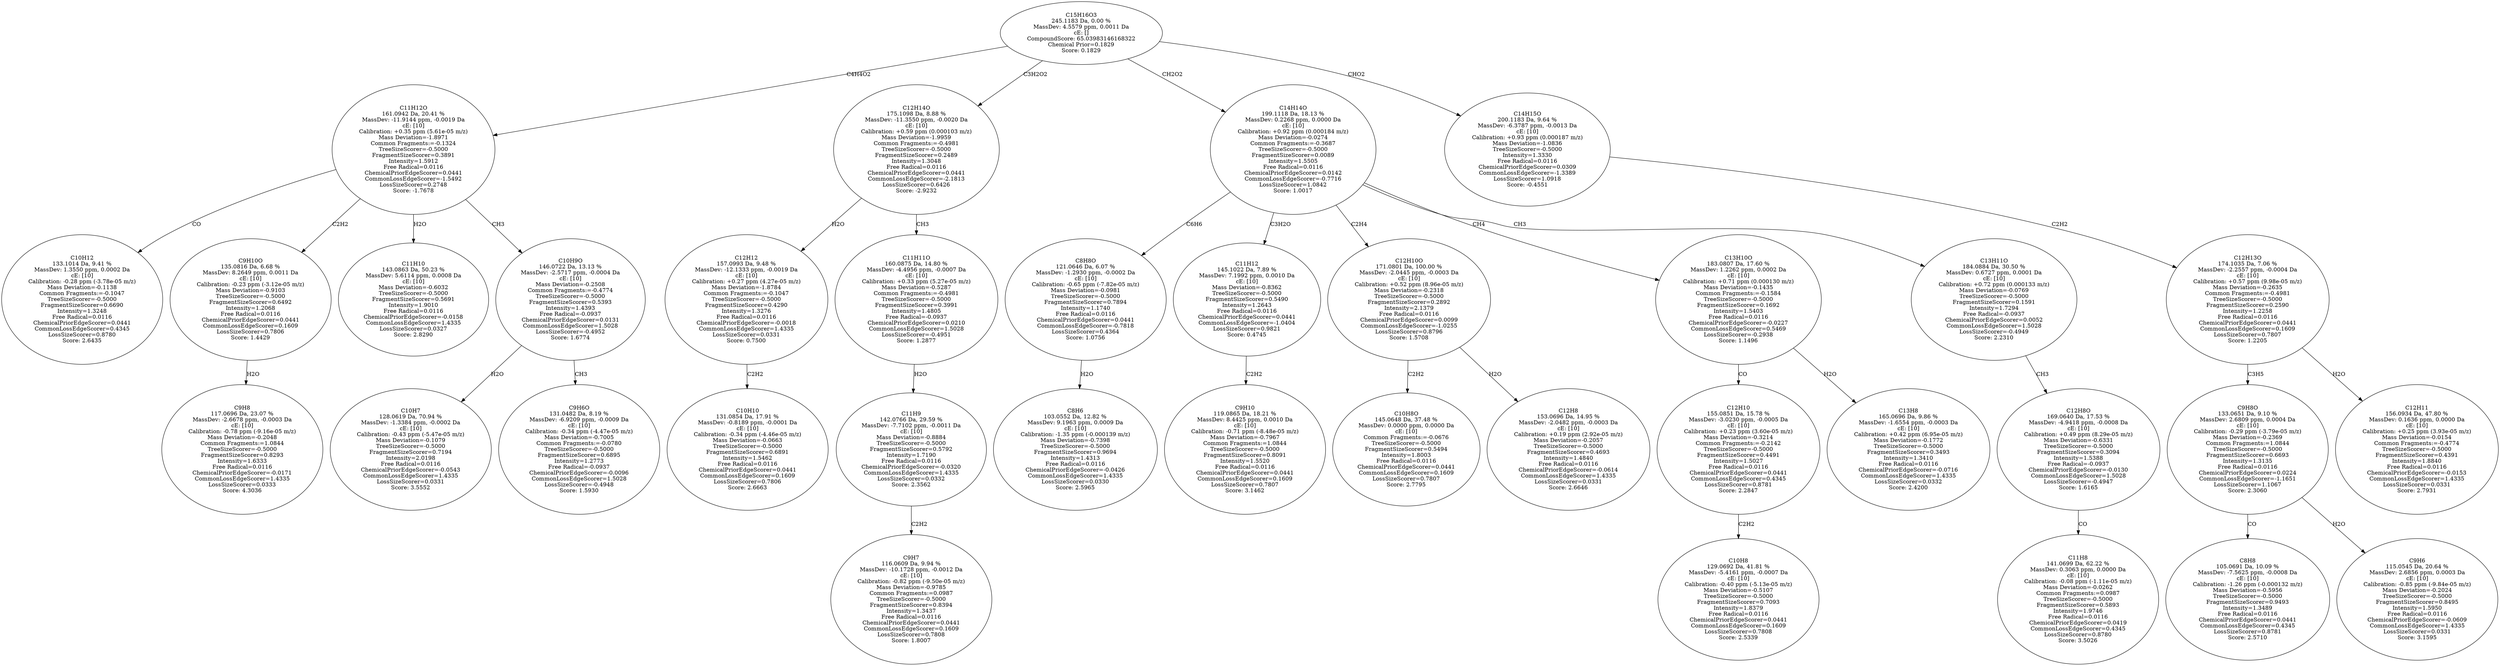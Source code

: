 strict digraph {
v1 [label="C10H12\n133.1014 Da, 9.41 %\nMassDev: 1.3550 ppm, 0.0002 Da\ncE: [10]\nCalibration: -0.28 ppm (-3.78e-05 m/z)\nMass Deviation=-0.1138\nCommon Fragments:=-0.1047\nTreeSizeScorer=-0.5000\nFragmentSizeScorer=0.6690\nIntensity=1.3248\nFree Radical=0.0116\nChemicalPriorEdgeScorer=0.0441\nCommonLossEdgeScorer=0.4345\nLossSizeScorer=0.8780\nScore: 2.6435"];
v2 [label="C9H8\n117.0696 Da, 23.07 %\nMassDev: -2.6678 ppm, -0.0003 Da\ncE: [10]\nCalibration: -0.78 ppm (-9.16e-05 m/z)\nMass Deviation=-0.2048\nCommon Fragments:=1.0844\nTreeSizeScorer=-0.5000\nFragmentSizeScorer=0.8293\nIntensity=1.6333\nFree Radical=0.0116\nChemicalPriorEdgeScorer=-0.0171\nCommonLossEdgeScorer=1.4335\nLossSizeScorer=0.0333\nScore: 4.3036"];
v3 [label="C9H10O\n135.0816 Da, 6.68 %\nMassDev: 8.2649 ppm, 0.0011 Da\ncE: [10]\nCalibration: -0.23 ppm (-3.12e-05 m/z)\nMass Deviation=-0.9103\nTreeSizeScorer=-0.5000\nFragmentSizeScorer=0.6492\nIntensity=1.2068\nFree Radical=0.0116\nChemicalPriorEdgeScorer=0.0441\nCommonLossEdgeScorer=0.1609\nLossSizeScorer=0.7806\nScore: 1.4429"];
v4 [label="C11H10\n143.0863 Da, 50.23 %\nMassDev: 5.6114 ppm, 0.0008 Da\ncE: [10]\nMass Deviation=-0.6032\nTreeSizeScorer=-0.5000\nFragmentSizeScorer=0.5691\nIntensity=1.9010\nFree Radical=0.0116\nChemicalPriorEdgeScorer=-0.0158\nCommonLossEdgeScorer=1.4335\nLossSizeScorer=0.0327\nScore: 2.8290"];
v5 [label="C10H7\n128.0619 Da, 70.94 %\nMassDev: -1.3384 ppm, -0.0002 Da\ncE: [10]\nCalibration: -0.43 ppm (-5.47e-05 m/z)\nMass Deviation=-0.1079\nTreeSizeScorer=-0.5000\nFragmentSizeScorer=0.7194\nIntensity=2.0198\nFree Radical=0.0116\nChemicalPriorEdgeScorer=-0.0543\nCommonLossEdgeScorer=1.4335\nLossSizeScorer=0.0331\nScore: 3.5552"];
v6 [label="C9H6O\n131.0482 Da, 8.19 %\nMassDev: -6.9209 ppm, -0.0009 Da\ncE: [10]\nCalibration: -0.34 ppm (-4.47e-05 m/z)\nMass Deviation=-0.7005\nCommon Fragments:=-0.0780\nTreeSizeScorer=-0.5000\nFragmentSizeScorer=0.6895\nIntensity=1.2773\nFree Radical=-0.0937\nChemicalPriorEdgeScorer=-0.0096\nCommonLossEdgeScorer=1.5028\nLossSizeScorer=-0.4948\nScore: 1.5930"];
v7 [label="C10H9O\n146.0722 Da, 13.13 %\nMassDev: -2.5717 ppm, -0.0004 Da\ncE: [10]\nMass Deviation=-0.2508\nCommon Fragments:=-0.4774\nTreeSizeScorer=-0.5000\nFragmentSizeScorer=0.5393\nIntensity=1.4393\nFree Radical=-0.0937\nChemicalPriorEdgeScorer=0.0131\nCommonLossEdgeScorer=1.5028\nLossSizeScorer=-0.4952\nScore: 1.6774"];
v8 [label="C11H12O\n161.0942 Da, 20.41 %\nMassDev: -11.9144 ppm, -0.0019 Da\ncE: [10]\nCalibration: +0.35 ppm (5.61e-05 m/z)\nMass Deviation=-1.8971\nCommon Fragments:=-0.1324\nTreeSizeScorer=-0.5000\nFragmentSizeScorer=0.3891\nIntensity=1.5912\nFree Radical=0.0116\nChemicalPriorEdgeScorer=0.0441\nCommonLossEdgeScorer=-1.5492\nLossSizeScorer=0.2748\nScore: -1.7678"];
v9 [label="C10H10\n131.0854 Da, 17.91 %\nMassDev: -0.8189 ppm, -0.0001 Da\ncE: [10]\nCalibration: -0.34 ppm (-4.46e-05 m/z)\nMass Deviation=-0.0663\nTreeSizeScorer=-0.5000\nFragmentSizeScorer=0.6891\nIntensity=1.5462\nFree Radical=0.0116\nChemicalPriorEdgeScorer=0.0441\nCommonLossEdgeScorer=0.1609\nLossSizeScorer=0.7806\nScore: 2.6663"];
v10 [label="C12H12\n157.0993 Da, 9.48 %\nMassDev: -12.1333 ppm, -0.0019 Da\ncE: [10]\nCalibration: +0.27 ppm (4.27e-05 m/z)\nMass Deviation=-1.8784\nCommon Fragments:=-0.1047\nTreeSizeScorer=-0.5000\nFragmentSizeScorer=0.4290\nIntensity=1.3276\nFree Radical=0.0116\nChemicalPriorEdgeScorer=-0.0018\nCommonLossEdgeScorer=1.4335\nLossSizeScorer=0.0331\nScore: 0.7500"];
v11 [label="C9H7\n116.0609 Da, 9.94 %\nMassDev: -10.1728 ppm, -0.0012 Da\ncE: [10]\nCalibration: -0.82 ppm (-9.50e-05 m/z)\nMass Deviation=-0.9785\nCommon Fragments:=0.0987\nTreeSizeScorer=-0.5000\nFragmentSizeScorer=0.8394\nIntensity=1.3437\nFree Radical=0.0116\nChemicalPriorEdgeScorer=0.0441\nCommonLossEdgeScorer=0.1609\nLossSizeScorer=0.7808\nScore: 1.8007"];
v12 [label="C11H9\n142.0766 Da, 29.59 %\nMassDev: -7.7102 ppm, -0.0011 Da\ncE: [10]\nMass Deviation=-0.8884\nTreeSizeScorer=-0.5000\nFragmentSizeScorer=0.5792\nIntensity=1.7190\nFree Radical=0.0116\nChemicalPriorEdgeScorer=-0.0320\nCommonLossEdgeScorer=1.4335\nLossSizeScorer=0.0332\nScore: 2.3562"];
v13 [label="C11H11O\n160.0875 Da, 14.80 %\nMassDev: -4.4956 ppm, -0.0007 Da\ncE: [10]\nCalibration: +0.33 ppm (5.27e-05 m/z)\nMass Deviation=-0.5287\nCommon Fragments:=-0.4981\nTreeSizeScorer=-0.5000\nFragmentSizeScorer=0.3991\nIntensity=1.4805\nFree Radical=-0.0937\nChemicalPriorEdgeScorer=0.0210\nCommonLossEdgeScorer=1.5028\nLossSizeScorer=-0.4951\nScore: 1.2877"];
v14 [label="C12H14O\n175.1098 Da, 8.88 %\nMassDev: -11.3550 ppm, -0.0020 Da\ncE: [10]\nCalibration: +0.59 ppm (0.000103 m/z)\nMass Deviation=-1.9959\nCommon Fragments:=-0.4981\nTreeSizeScorer=-0.5000\nFragmentSizeScorer=0.2489\nIntensity=1.3048\nFree Radical=0.0116\nChemicalPriorEdgeScorer=0.0441\nCommonLossEdgeScorer=-2.1813\nLossSizeScorer=0.6426\nScore: -2.9232"];
v15 [label="C8H6\n103.0552 Da, 12.82 %\nMassDev: 9.1963 ppm, 0.0009 Da\ncE: [10]\nCalibration: -1.35 ppm (-0.000139 m/z)\nMass Deviation=-0.7398\nTreeSizeScorer=-0.5000\nFragmentSizeScorer=0.9694\nIntensity=1.4313\nFree Radical=0.0116\nChemicalPriorEdgeScorer=-0.0426\nCommonLossEdgeScorer=1.4335\nLossSizeScorer=0.0330\nScore: 2.5965"];
v16 [label="C8H8O\n121.0646 Da, 6.07 %\nMassDev: -1.2930 ppm, -0.0002 Da\ncE: [10]\nCalibration: -0.65 ppm (-7.82e-05 m/z)\nMass Deviation=-0.0981\nTreeSizeScorer=-0.5000\nFragmentSizeScorer=0.7894\nIntensity=1.1740\nFree Radical=0.0116\nChemicalPriorEdgeScorer=0.0441\nCommonLossEdgeScorer=-0.7818\nLossSizeScorer=0.4364\nScore: 1.0756"];
v17 [label="C9H10\n119.0865 Da, 18.21 %\nMassDev: 8.4425 ppm, 0.0010 Da\ncE: [10]\nCalibration: -0.71 ppm (-8.48e-05 m/z)\nMass Deviation=-0.7967\nCommon Fragments:=1.0844\nTreeSizeScorer=-0.5000\nFragmentSizeScorer=0.8091\nIntensity=1.5520\nFree Radical=0.0116\nChemicalPriorEdgeScorer=0.0441\nCommonLossEdgeScorer=0.1609\nLossSizeScorer=0.7807\nScore: 3.1462"];
v18 [label="C11H12\n145.1022 Da, 7.89 %\nMassDev: 7.1992 ppm, 0.0010 Da\ncE: [10]\nMass Deviation=-0.8362\nTreeSizeScorer=-0.5000\nFragmentSizeScorer=0.5490\nIntensity=1.2643\nFree Radical=0.0116\nChemicalPriorEdgeScorer=0.0441\nCommonLossEdgeScorer=-1.0404\nLossSizeScorer=0.9821\nScore: 0.4745"];
v19 [label="C10H8O\n145.0648 Da, 37.48 %\nMassDev: 0.0000 ppm, 0.0000 Da\ncE: [10]\nCommon Fragments:=-0.0676\nTreeSizeScorer=-0.5000\nFragmentSizeScorer=0.5494\nIntensity=1.8003\nFree Radical=0.0116\nChemicalPriorEdgeScorer=0.0441\nCommonLossEdgeScorer=0.1609\nLossSizeScorer=0.7807\nScore: 2.7795"];
v20 [label="C12H8\n153.0696 Da, 14.95 %\nMassDev: -2.0482 ppm, -0.0003 Da\ncE: [10]\nCalibration: +0.19 ppm (2.92e-05 m/z)\nMass Deviation=-0.2057\nTreeSizeScorer=-0.5000\nFragmentSizeScorer=0.4693\nIntensity=1.4840\nFree Radical=0.0116\nChemicalPriorEdgeScorer=-0.0614\nCommonLossEdgeScorer=1.4335\nLossSizeScorer=0.0331\nScore: 2.6646"];
v21 [label="C12H10O\n171.0801 Da, 100.00 %\nMassDev: -2.0445 ppm, -0.0003 Da\ncE: [10]\nCalibration: +0.52 ppm (8.96e-05 m/z)\nMass Deviation=-0.2318\nTreeSizeScorer=-0.5000\nFragmentSizeScorer=0.2892\nIntensity=2.1379\nFree Radical=0.0116\nChemicalPriorEdgeScorer=0.0099\nCommonLossEdgeScorer=-1.0255\nLossSizeScorer=0.8796\nScore: 1.5708"];
v22 [label="C10H8\n129.0692 Da, 41.81 %\nMassDev: -5.4161 ppm, -0.0007 Da\ncE: [10]\nCalibration: -0.40 ppm (-5.13e-05 m/z)\nMass Deviation=-0.5107\nTreeSizeScorer=-0.5000\nFragmentSizeScorer=0.7093\nIntensity=1.8379\nFree Radical=0.0116\nChemicalPriorEdgeScorer=0.0441\nCommonLossEdgeScorer=0.1609\nLossSizeScorer=0.7808\nScore: 2.5339"];
v23 [label="C12H10\n155.0851 Da, 15.78 %\nMassDev: -3.0230 ppm, -0.0005 Da\ncE: [10]\nCalibration: +0.23 ppm (3.60e-05 m/z)\nMass Deviation=-0.3214\nCommon Fragments:=-0.2142\nTreeSizeScorer=-0.5000\nFragmentSizeScorer=0.4491\nIntensity=1.5027\nFree Radical=0.0116\nChemicalPriorEdgeScorer=0.0441\nCommonLossEdgeScorer=0.4345\nLossSizeScorer=0.8781\nScore: 2.2847"];
v24 [label="C13H8\n165.0696 Da, 9.86 %\nMassDev: -1.6554 ppm, -0.0003 Da\ncE: [10]\nCalibration: +0.42 ppm (6.95e-05 m/z)\nMass Deviation=-0.1772\nTreeSizeScorer=-0.5000\nFragmentSizeScorer=0.3493\nIntensity=1.3410\nFree Radical=0.0116\nChemicalPriorEdgeScorer=-0.0716\nCommonLossEdgeScorer=1.4335\nLossSizeScorer=0.0332\nScore: 2.4200"];
v25 [label="C13H10O\n183.0807 Da, 17.60 %\nMassDev: 1.2262 ppm, 0.0002 Da\ncE: [10]\nCalibration: +0.71 ppm (0.000130 m/z)\nMass Deviation=-0.1435\nCommon Fragments:=-0.1584\nTreeSizeScorer=-0.5000\nFragmentSizeScorer=0.1692\nIntensity=1.5403\nFree Radical=0.0116\nChemicalPriorEdgeScorer=-0.0227\nCommonLossEdgeScorer=0.5469\nLossSizeScorer=-0.2938\nScore: 1.1496"];
v26 [label="C11H8\n141.0699 Da, 62.22 %\nMassDev: 0.3063 ppm, 0.0000 Da\ncE: [10]\nCalibration: -0.08 ppm (-1.11e-05 m/z)\nMass Deviation=-0.0262\nCommon Fragments:=0.0987\nTreeSizeScorer=-0.5000\nFragmentSizeScorer=0.5893\nIntensity=1.9746\nFree Radical=0.0116\nChemicalPriorEdgeScorer=0.0419\nCommonLossEdgeScorer=0.4345\nLossSizeScorer=0.8780\nScore: 3.5026"];
v27 [label="C12H8O\n169.0640 Da, 17.53 %\nMassDev: -4.9418 ppm, -0.0008 Da\ncE: [10]\nCalibration: +0.49 ppm (8.29e-05 m/z)\nMass Deviation=-0.6331\nTreeSizeScorer=-0.5000\nFragmentSizeScorer=0.3094\nIntensity=1.5388\nFree Radical=-0.0937\nChemicalPriorEdgeScorer=-0.0130\nCommonLossEdgeScorer=1.5028\nLossSizeScorer=-0.4947\nScore: 1.6165"];
v28 [label="C13H11O\n184.0884 Da, 30.50 %\nMassDev: 0.6727 ppm, 0.0001 Da\ncE: [10]\nCalibration: +0.72 ppm (0.000133 m/z)\nMass Deviation=-0.0769\nTreeSizeScorer=-0.5000\nFragmentSizeScorer=0.1591\nIntensity=1.7294\nFree Radical=-0.0937\nChemicalPriorEdgeScorer=0.0052\nCommonLossEdgeScorer=1.5028\nLossSizeScorer=-0.4949\nScore: 2.2310"];
v29 [label="C14H14O\n199.1118 Da, 18.13 %\nMassDev: 0.2268 ppm, 0.0000 Da\ncE: [10]\nCalibration: +0.92 ppm (0.000184 m/z)\nMass Deviation=-0.0274\nCommon Fragments:=-0.3687\nTreeSizeScorer=-0.5000\nFragmentSizeScorer=0.0089\nIntensity=1.5505\nFree Radical=0.0116\nChemicalPriorEdgeScorer=0.0142\nCommonLossEdgeScorer=-0.7716\nLossSizeScorer=1.0842\nScore: 1.0017"];
v30 [label="C8H8\n105.0691 Da, 10.09 %\nMassDev: -7.5625 ppm, -0.0008 Da\ncE: [10]\nCalibration: -1.26 ppm (-0.000132 m/z)\nMass Deviation=-0.5956\nTreeSizeScorer=-0.5000\nFragmentSizeScorer=0.9493\nIntensity=1.3489\nFree Radical=0.0116\nChemicalPriorEdgeScorer=0.0441\nCommonLossEdgeScorer=0.4345\nLossSizeScorer=0.8781\nScore: 2.5710"];
v31 [label="C9H6\n115.0545 Da, 20.64 %\nMassDev: 2.6856 ppm, 0.0003 Da\ncE: [10]\nCalibration: -0.85 ppm (-9.84e-05 m/z)\nMass Deviation=-0.2024\nTreeSizeScorer=-0.5000\nFragmentSizeScorer=0.8495\nIntensity=1.5950\nFree Radical=0.0116\nChemicalPriorEdgeScorer=-0.0609\nCommonLossEdgeScorer=1.4335\nLossSizeScorer=0.0331\nScore: 3.1595"];
v32 [label="C9H8O\n133.0651 Da, 9.10 %\nMassDev: 2.6809 ppm, 0.0004 Da\ncE: [10]\nCalibration: -0.29 ppm (-3.79e-05 m/z)\nMass Deviation=-0.2369\nCommon Fragments:=1.0844\nTreeSizeScorer=-0.5000\nFragmentSizeScorer=0.6693\nIntensity=1.3135\nFree Radical=0.0116\nChemicalPriorEdgeScorer=0.0224\nCommonLossEdgeScorer=-1.1651\nLossSizeScorer=1.1067\nScore: 2.3060"];
v33 [label="C12H11\n156.0934 Da, 47.80 %\nMassDev: 0.1636 ppm, 0.0000 Da\ncE: [10]\nCalibration: +0.25 ppm (3.93e-05 m/z)\nMass Deviation=-0.0154\nCommon Fragments:=-0.4774\nTreeSizeScorer=-0.5000\nFragmentSizeScorer=0.4391\nIntensity=1.8840\nFree Radical=0.0116\nChemicalPriorEdgeScorer=-0.0153\nCommonLossEdgeScorer=1.4335\nLossSizeScorer=0.0331\nScore: 2.7931"];
v34 [label="C12H13O\n174.1035 Da, 7.06 %\nMassDev: -2.2557 ppm, -0.0004 Da\ncE: [10]\nCalibration: +0.57 ppm (9.98e-05 m/z)\nMass Deviation=-0.2635\nCommon Fragments:=-0.4981\nTreeSizeScorer=-0.5000\nFragmentSizeScorer=0.2590\nIntensity=1.2258\nFree Radical=0.0116\nChemicalPriorEdgeScorer=0.0441\nCommonLossEdgeScorer=0.1609\nLossSizeScorer=0.7807\nScore: 1.2205"];
v35 [label="C14H15O\n200.1183 Da, 9.64 %\nMassDev: -6.3787 ppm, -0.0013 Da\ncE: [10]\nCalibration: +0.93 ppm (0.000187 m/z)\nMass Deviation=-1.0836\nTreeSizeScorer=-0.5000\nIntensity=1.3330\nFree Radical=0.0116\nChemicalPriorEdgeScorer=0.0309\nCommonLossEdgeScorer=-1.3389\nLossSizeScorer=1.0918\nScore: -0.4551"];
v36 [label="C15H16O3\n245.1183 Da, 0.00 %\nMassDev: 4.5579 ppm, 0.0011 Da\ncE: []\nCompoundScore: 65.03983146168322\nChemical Prior=0.1829\nScore: 0.1829"];
v8 -> v1 [label="CO"];
v3 -> v2 [label="H2O"];
v8 -> v3 [label="C2H2"];
v8 -> v4 [label="H2O"];
v7 -> v5 [label="H2O"];
v7 -> v6 [label="CH3"];
v8 -> v7 [label="CH3"];
v36 -> v8 [label="C4H4O2"];
v10 -> v9 [label="C2H2"];
v14 -> v10 [label="H2O"];
v12 -> v11 [label="C2H2"];
v13 -> v12 [label="H2O"];
v14 -> v13 [label="CH3"];
v36 -> v14 [label="C3H2O2"];
v16 -> v15 [label="H2O"];
v29 -> v16 [label="C6H6"];
v18 -> v17 [label="C2H2"];
v29 -> v18 [label="C3H2O"];
v21 -> v19 [label="C2H2"];
v21 -> v20 [label="H2O"];
v29 -> v21 [label="C2H4"];
v23 -> v22 [label="C2H2"];
v25 -> v23 [label="CO"];
v25 -> v24 [label="H2O"];
v29 -> v25 [label="CH4"];
v27 -> v26 [label="CO"];
v28 -> v27 [label="CH3"];
v29 -> v28 [label="CH3"];
v36 -> v29 [label="CH2O2"];
v32 -> v30 [label="CO"];
v32 -> v31 [label="H2O"];
v34 -> v32 [label="C3H5"];
v34 -> v33 [label="H2O"];
v35 -> v34 [label="C2H2"];
v36 -> v35 [label="CHO2"];
}